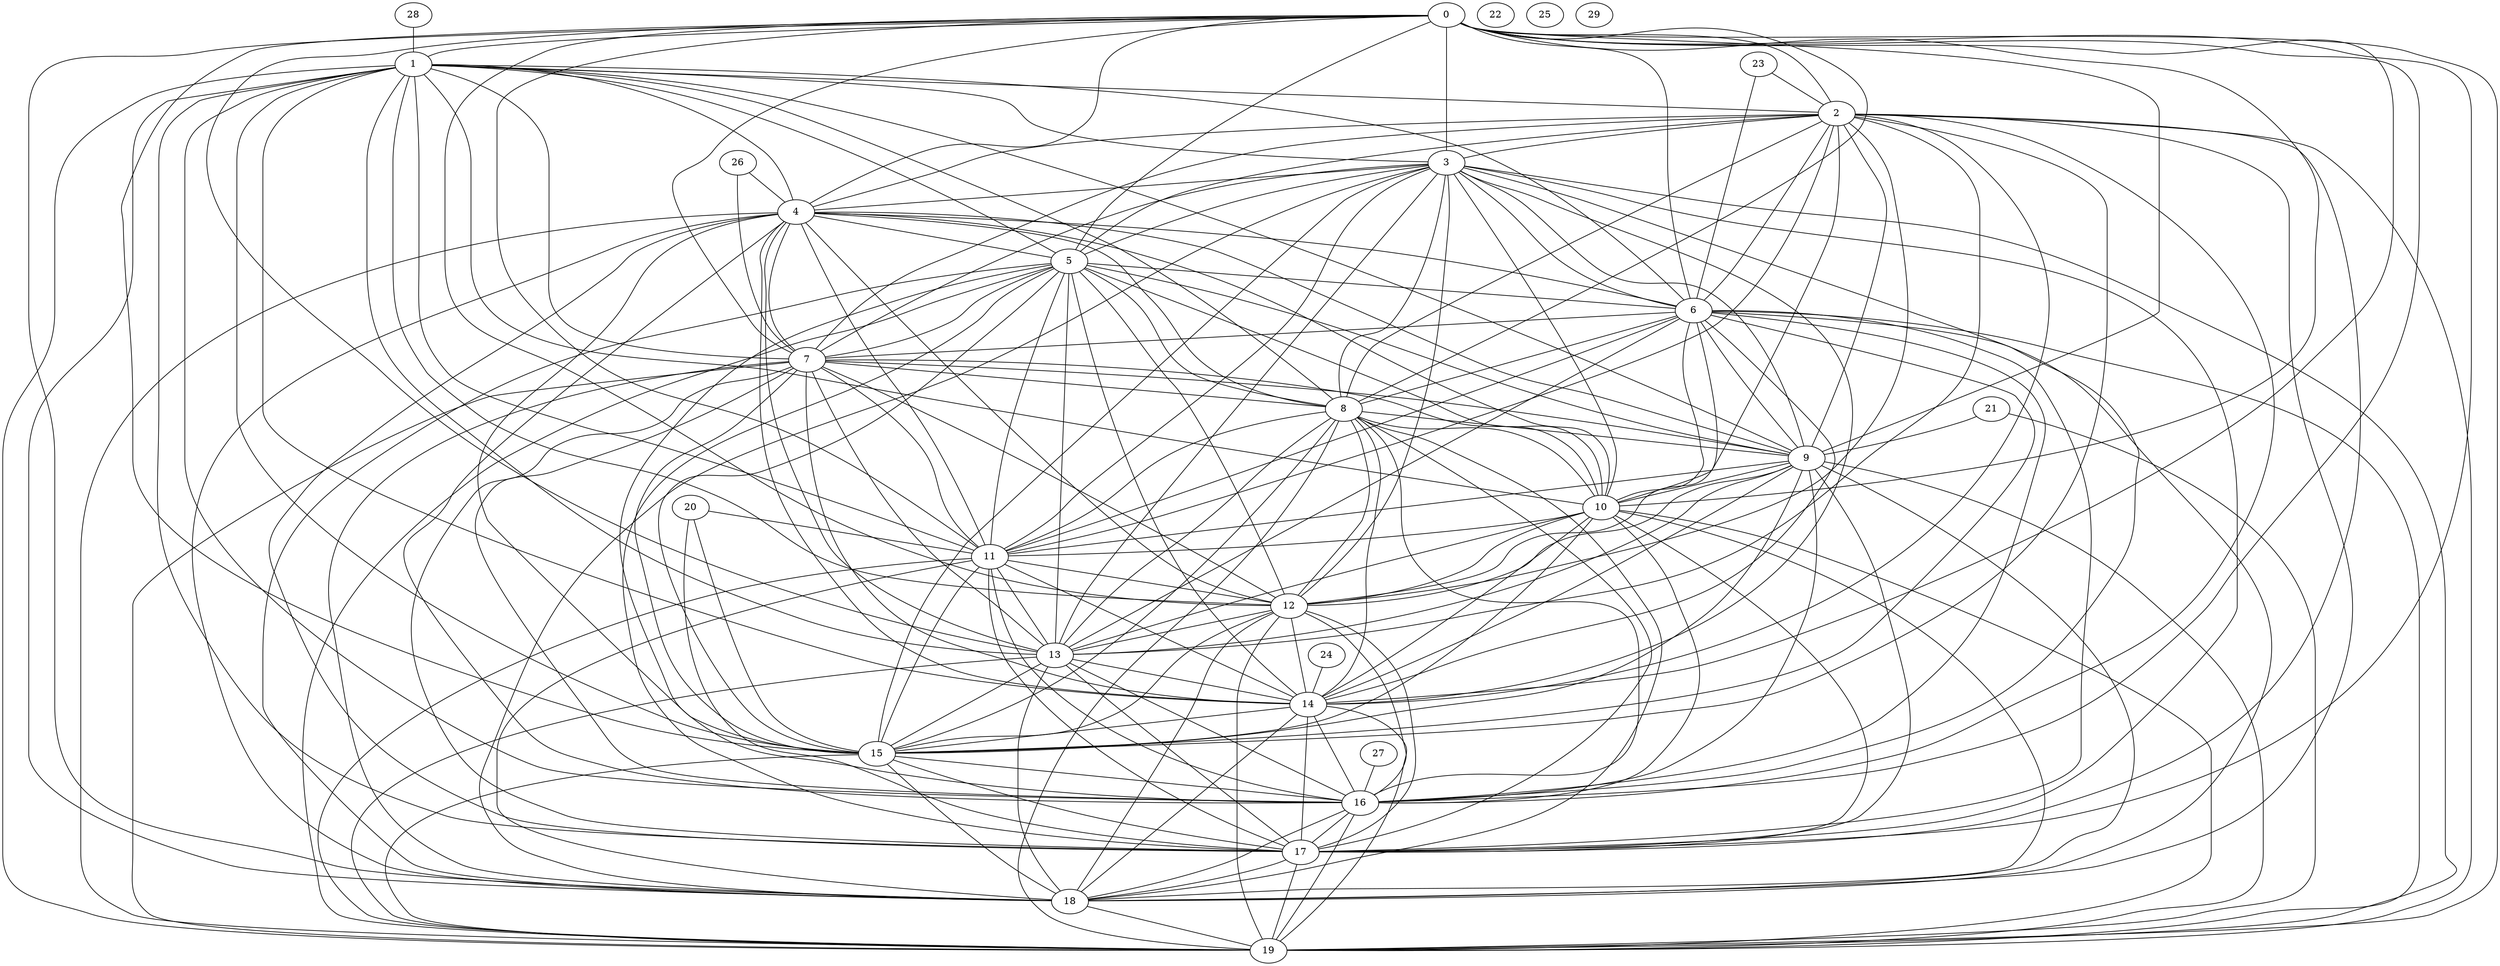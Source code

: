 graph {
	0 [label=0]
	1 [label=1]
	2 [label=2]
	3 [label=3]
	4 [label=4]
	5 [label=5]
	6 [label=6]
	7 [label=7]
	8 [label=8]
	9 [label=9]
	10 [label=10]
	11 [label=11]
	12 [label=12]
	13 [label=13]
	14 [label=14]
	15 [label=15]
	16 [label=16]
	17 [label=17]
	18 [label=18]
	19 [label=19]
	20 [label=20]
	21 [label=21]
	22 [label=22]
	23 [label=23]
	24 [label=24]
	25 [label=25]
	26 [label=26]
	27 [label=27]
	28 [label=28]
	29 [label=29]
	0 -- 1
	0 -- 2
	0 -- 3
	0 -- 4
	0 -- 5
	0 -- 6
	0 -- 7
	0 -- 8
	0 -- 9
	0 -- 10
	0 -- 11
	0 -- 12
	0 -- 13
	0 -- 14
	0 -- 15
	0 -- 16
	0 -- 17
	0 -- 18
	0 -- 19
	1 -- 2
	1 -- 3
	1 -- 4
	1 -- 5
	1 -- 6
	1 -- 7
	1 -- 8
	1 -- 9
	1 -- 10
	1 -- 11
	1 -- 12
	1 -- 13
	1 -- 14
	1 -- 15
	1 -- 16
	1 -- 17
	1 -- 18
	1 -- 19
	2 -- 3
	2 -- 4
	2 -- 5
	2 -- 6
	2 -- 7
	2 -- 8
	2 -- 9
	2 -- 10
	2 -- 11
	2 -- 12
	2 -- 13
	2 -- 14
	2 -- 15
	2 -- 16
	2 -- 17
	2 -- 18
	2 -- 19
	3 -- 4
	3 -- 5
	3 -- 6
	3 -- 7
	3 -- 8
	3 -- 9
	3 -- 10
	3 -- 11
	3 -- 12
	3 -- 13
	3 -- 14
	3 -- 15
	3 -- 16
	3 -- 17
	3 -- 18
	3 -- 19
	4 -- 5
	4 -- 6
	4 -- 7
	4 -- 8
	4 -- 9
	4 -- 10
	4 -- 11
	4 -- 12
	4 -- 13
	4 -- 14
	4 -- 15
	4 -- 16
	4 -- 17
	4 -- 18
	4 -- 19
	5 -- 6
	5 -- 7
	5 -- 8
	5 -- 9
	5 -- 10
	5 -- 11
	5 -- 12
	5 -- 13
	5 -- 14
	5 -- 15
	5 -- 16
	5 -- 17
	5 -- 18
	5 -- 19
	6 -- 7
	6 -- 8
	6 -- 9
	6 -- 10
	6 -- 11
	6 -- 12
	6 -- 13
	6 -- 14
	6 -- 15
	6 -- 16
	6 -- 17
	6 -- 18
	6 -- 19
	7 -- 8
	7 -- 9
	7 -- 10
	7 -- 11
	7 -- 12
	7 -- 13
	7 -- 14
	7 -- 15
	7 -- 16
	7 -- 17
	7 -- 18
	7 -- 19
	8 -- 9
	8 -- 10
	8 -- 11
	8 -- 12
	8 -- 13
	8 -- 14
	8 -- 15
	8 -- 16
	8 -- 17
	8 -- 18
	8 -- 19
	9 -- 10
	9 -- 11
	9 -- 12
	9 -- 13
	9 -- 14
	9 -- 15
	9 -- 16
	9 -- 17
	9 -- 18
	9 -- 19
	10 -- 11
	10 -- 12
	10 -- 13
	10 -- 14
	10 -- 15
	10 -- 16
	10 -- 17
	10 -- 18
	10 -- 19
	11 -- 12
	11 -- 13
	11 -- 14
	11 -- 15
	11 -- 16
	11 -- 17
	11 -- 18
	11 -- 19
	12 -- 13
	12 -- 14
	12 -- 15
	12 -- 16
	12 -- 17
	12 -- 18
	12 -- 19
	13 -- 14
	13 -- 15
	13 -- 16
	13 -- 17
	13 -- 18
	13 -- 19
	14 -- 15
	14 -- 16
	14 -- 17
	14 -- 18
	14 -- 19
	15 -- 16
	15 -- 17
	15 -- 18
	15 -- 19
	16 -- 17
	16 -- 18
	16 -- 19
	17 -- 18
	17 -- 19
	18 -- 19
	20 -- 11
	20 -- 15
	20 -- 17
	21 -- 9
	21 -- 19
	23 -- 2
	23 -- 6
	24 -- 14
	26 -- 4
	26 -- 7
	27 -- 16
	28 -- 1
}
